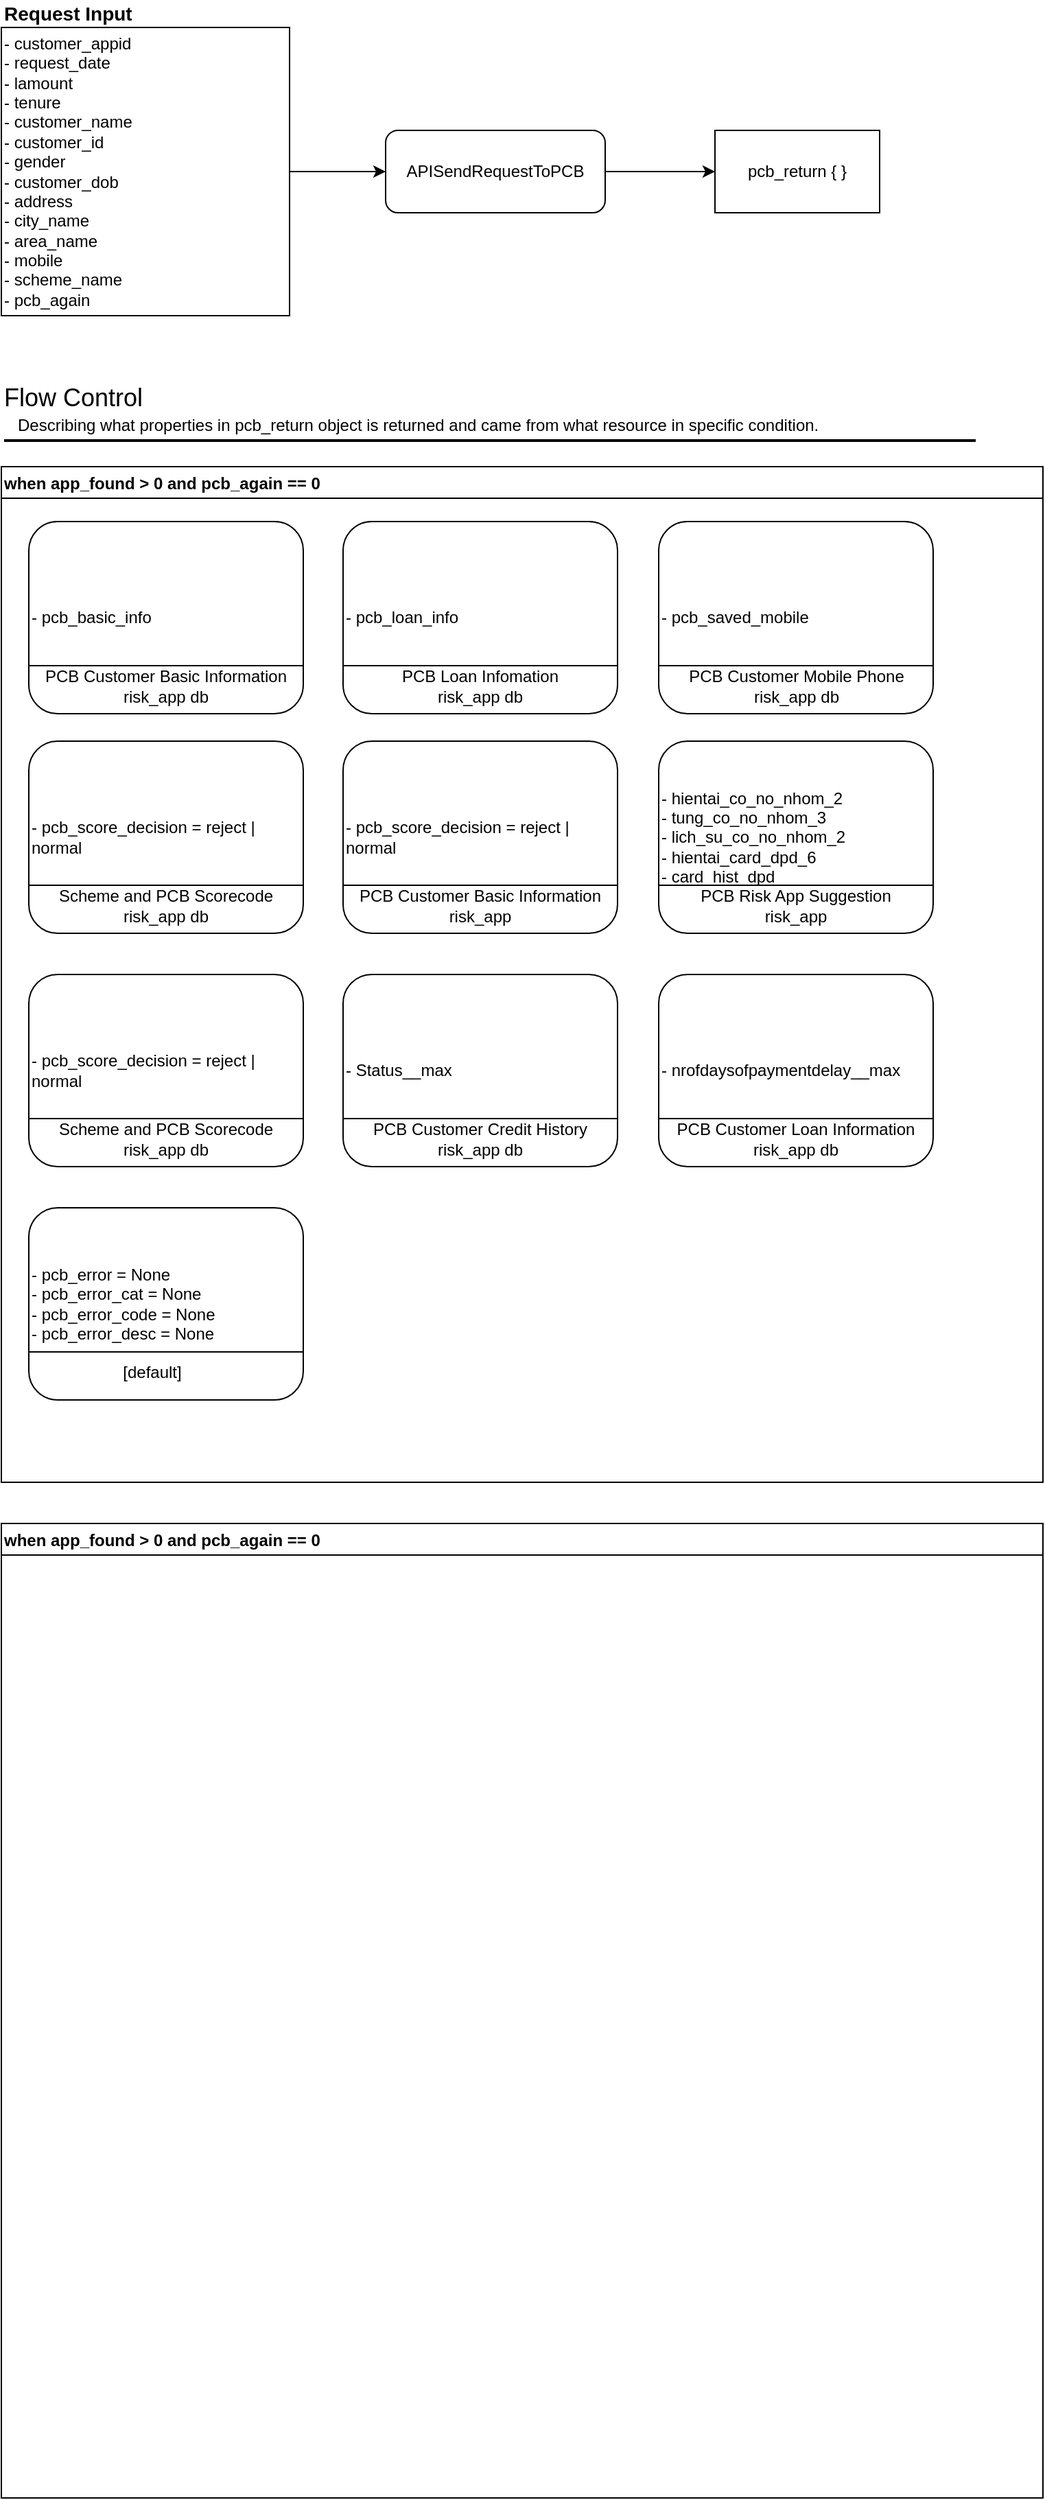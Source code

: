 <mxfile version="12.9.14" type="github">
  <diagram id="rKcrqlPdNRruzonRASAX" name="Page-1">
    <mxGraphModel dx="946" dy="1859" grid="1" gridSize="10" guides="1" tooltips="1" connect="1" arrows="1" fold="1" page="1" pageScale="1" pageWidth="850" pageHeight="1100" math="0" shadow="0">
      <root>
        <mxCell id="0" />
        <mxCell id="1" parent="0" />
        <mxCell id="lrESZ95CZe21nVSUrD8q-65" style="edgeStyle=orthogonalEdgeStyle;rounded=0;orthogonalLoop=1;jettySize=auto;html=1;entryX=0;entryY=0.5;entryDx=0;entryDy=0;" parent="1" source="lrESZ95CZe21nVSUrD8q-3" target="lrESZ95CZe21nVSUrD8q-64" edge="1">
          <mxGeometry relative="1" as="geometry" />
        </mxCell>
        <mxCell id="lrESZ95CZe21nVSUrD8q-3" value="APISendRequestToPCB" style="rounded=1;whiteSpace=wrap;html=1;" parent="1" vertex="1">
          <mxGeometry x="310" y="35" width="160" height="60" as="geometry" />
        </mxCell>
        <mxCell id="lrESZ95CZe21nVSUrD8q-7" value="" style="group" parent="1" vertex="1" connectable="0">
          <mxGeometry x="30" y="-60" width="210" height="230" as="geometry" />
        </mxCell>
        <mxCell id="lrESZ95CZe21nVSUrD8q-5" value="- customer_appid&lt;br&gt;- request_date&lt;br&gt;- lamount&lt;br&gt;- tenure&lt;br&gt;- customer_name&lt;br&gt;- customer_id&lt;br&gt;- gender&lt;br&gt;- customer_dob&lt;br&gt;- address&lt;br&gt;- city_name&lt;br&gt;- area_name&lt;br&gt;- mobile&lt;br&gt;- scheme_name&lt;br&gt;- pcb_again" style="whiteSpace=wrap;html=1;aspect=fixed;align=left;" parent="lrESZ95CZe21nVSUrD8q-7" vertex="1">
          <mxGeometry y="20" width="210" height="210" as="geometry" />
        </mxCell>
        <mxCell id="lrESZ95CZe21nVSUrD8q-6" value="&lt;b&gt;&lt;font style=&quot;font-size: 14px&quot;&gt;Request Input&lt;/font&gt;&lt;/b&gt;" style="text;html=1;strokeColor=none;fillColor=none;align=left;verticalAlign=middle;whiteSpace=wrap;rounded=0;" parent="lrESZ95CZe21nVSUrD8q-7" vertex="1">
          <mxGeometry width="120" height="20" as="geometry" />
        </mxCell>
        <mxCell id="lrESZ95CZe21nVSUrD8q-8" style="edgeStyle=orthogonalEdgeStyle;rounded=0;orthogonalLoop=1;jettySize=auto;html=1;entryX=0;entryY=0.5;entryDx=0;entryDy=0;" parent="1" source="lrESZ95CZe21nVSUrD8q-5" target="lrESZ95CZe21nVSUrD8q-3" edge="1">
          <mxGeometry relative="1" as="geometry" />
        </mxCell>
        <mxCell id="lrESZ95CZe21nVSUrD8q-14" value="when app_found &gt; 0 and pcb_again == 0" style="swimlane;startSize=23;align=left;" parent="1" vertex="1">
          <mxGeometry x="30" y="280" width="759" height="740" as="geometry" />
        </mxCell>
        <mxCell id="lrESZ95CZe21nVSUrD8q-21" value="" style="group" parent="lrESZ95CZe21nVSUrD8q-14" vertex="1" connectable="0">
          <mxGeometry x="20" y="40" width="280" height="140" as="geometry" />
        </mxCell>
        <mxCell id="lrESZ95CZe21nVSUrD8q-17" value="- pcb_basic_info" style="rounded=1;whiteSpace=wrap;html=1;align=left;" parent="lrESZ95CZe21nVSUrD8q-21" vertex="1">
          <mxGeometry width="200" height="140" as="geometry" />
        </mxCell>
        <mxCell id="lrESZ95CZe21nVSUrD8q-19" value="" style="endArrow=none;html=1;entryX=1;entryY=0.75;entryDx=0;entryDy=0;exitX=0;exitY=0.75;exitDx=0;exitDy=0;" parent="lrESZ95CZe21nVSUrD8q-21" source="lrESZ95CZe21nVSUrD8q-17" target="lrESZ95CZe21nVSUrD8q-17" edge="1">
          <mxGeometry width="50" height="50" relative="1" as="geometry">
            <mxPoint y="110" as="sourcePoint" />
            <mxPoint x="50" y="60" as="targetPoint" />
          </mxGeometry>
        </mxCell>
        <mxCell id="lrESZ95CZe21nVSUrD8q-20" value="PCB Customer Basic Information&lt;br&gt;risk_app db" style="text;html=1;strokeColor=none;fillColor=none;align=center;verticalAlign=middle;whiteSpace=wrap;rounded=0;" parent="lrESZ95CZe21nVSUrD8q-21" vertex="1">
          <mxGeometry y="110" width="200" height="20" as="geometry" />
        </mxCell>
        <mxCell id="lrESZ95CZe21nVSUrD8q-22" value="" style="group" parent="lrESZ95CZe21nVSUrD8q-14" vertex="1" connectable="0">
          <mxGeometry x="249" y="40" width="230" height="140" as="geometry" />
        </mxCell>
        <mxCell id="lrESZ95CZe21nVSUrD8q-23" value="- pcb_loan_info" style="rounded=1;whiteSpace=wrap;html=1;align=left;" parent="lrESZ95CZe21nVSUrD8q-22" vertex="1">
          <mxGeometry width="200" height="140" as="geometry" />
        </mxCell>
        <mxCell id="lrESZ95CZe21nVSUrD8q-24" value="" style="endArrow=none;html=1;entryX=1;entryY=0.75;entryDx=0;entryDy=0;exitX=0;exitY=0.75;exitDx=0;exitDy=0;" parent="lrESZ95CZe21nVSUrD8q-22" source="lrESZ95CZe21nVSUrD8q-23" target="lrESZ95CZe21nVSUrD8q-23" edge="1">
          <mxGeometry width="50" height="50" relative="1" as="geometry">
            <mxPoint y="110" as="sourcePoint" />
            <mxPoint x="50" y="60" as="targetPoint" />
          </mxGeometry>
        </mxCell>
        <mxCell id="lrESZ95CZe21nVSUrD8q-25" value="PCB Loan Infomation&lt;br&gt;risk_app db" style="text;html=1;strokeColor=none;fillColor=none;align=center;verticalAlign=middle;whiteSpace=wrap;rounded=0;" parent="lrESZ95CZe21nVSUrD8q-22" vertex="1">
          <mxGeometry x="25" y="110" width="150" height="20" as="geometry" />
        </mxCell>
        <mxCell id="lrESZ95CZe21nVSUrD8q-26" value="" style="group" parent="lrESZ95CZe21nVSUrD8q-14" vertex="1" connectable="0">
          <mxGeometry x="479" y="40" width="230" height="140" as="geometry" />
        </mxCell>
        <mxCell id="lrESZ95CZe21nVSUrD8q-27" value="- pcb_saved_mobile" style="rounded=1;whiteSpace=wrap;html=1;align=left;" parent="lrESZ95CZe21nVSUrD8q-26" vertex="1">
          <mxGeometry width="200" height="140" as="geometry" />
        </mxCell>
        <mxCell id="lrESZ95CZe21nVSUrD8q-28" value="" style="endArrow=none;html=1;entryX=1;entryY=0.75;entryDx=0;entryDy=0;exitX=0;exitY=0.75;exitDx=0;exitDy=0;" parent="lrESZ95CZe21nVSUrD8q-26" source="lrESZ95CZe21nVSUrD8q-27" target="lrESZ95CZe21nVSUrD8q-27" edge="1">
          <mxGeometry width="50" height="50" relative="1" as="geometry">
            <mxPoint y="110" as="sourcePoint" />
            <mxPoint x="50" y="60" as="targetPoint" />
          </mxGeometry>
        </mxCell>
        <mxCell id="lrESZ95CZe21nVSUrD8q-29" value="PCB Customer Mobile Phone&lt;br&gt;risk_app db" style="text;html=1;strokeColor=none;fillColor=none;align=center;verticalAlign=middle;whiteSpace=wrap;rounded=0;" parent="lrESZ95CZe21nVSUrD8q-26" vertex="1">
          <mxGeometry x="18" y="110" width="165" height="20" as="geometry" />
        </mxCell>
        <mxCell id="lrESZ95CZe21nVSUrD8q-30" value="" style="group" parent="lrESZ95CZe21nVSUrD8q-14" vertex="1" connectable="0">
          <mxGeometry x="20" y="200" width="280" height="140" as="geometry" />
        </mxCell>
        <mxCell id="lrESZ95CZe21nVSUrD8q-31" value="- pcb_score_decision = reject | normal" style="rounded=1;whiteSpace=wrap;html=1;align=left;" parent="lrESZ95CZe21nVSUrD8q-30" vertex="1">
          <mxGeometry width="200" height="140" as="geometry" />
        </mxCell>
        <mxCell id="lrESZ95CZe21nVSUrD8q-32" value="" style="endArrow=none;html=1;entryX=1;entryY=0.75;entryDx=0;entryDy=0;exitX=0;exitY=0.75;exitDx=0;exitDy=0;" parent="lrESZ95CZe21nVSUrD8q-30" source="lrESZ95CZe21nVSUrD8q-31" target="lrESZ95CZe21nVSUrD8q-31" edge="1">
          <mxGeometry width="50" height="50" relative="1" as="geometry">
            <mxPoint y="110" as="sourcePoint" />
            <mxPoint x="50" y="60" as="targetPoint" />
          </mxGeometry>
        </mxCell>
        <mxCell id="lrESZ95CZe21nVSUrD8q-33" value="Scheme and PCB Scorecode&lt;br&gt;risk_app db" style="text;html=1;strokeColor=none;fillColor=none;align=center;verticalAlign=middle;whiteSpace=wrap;rounded=0;" parent="lrESZ95CZe21nVSUrD8q-30" vertex="1">
          <mxGeometry y="110" width="200" height="20" as="geometry" />
        </mxCell>
        <mxCell id="lrESZ95CZe21nVSUrD8q-35" value="" style="group" parent="lrESZ95CZe21nVSUrD8q-14" vertex="1" connectable="0">
          <mxGeometry x="249" y="200" width="280" height="140" as="geometry" />
        </mxCell>
        <mxCell id="lrESZ95CZe21nVSUrD8q-36" value="- pcb_score_decision = reject | normal" style="rounded=1;whiteSpace=wrap;html=1;align=left;" parent="lrESZ95CZe21nVSUrD8q-35" vertex="1">
          <mxGeometry width="200" height="140" as="geometry" />
        </mxCell>
        <mxCell id="lrESZ95CZe21nVSUrD8q-37" value="" style="endArrow=none;html=1;entryX=1;entryY=0.75;entryDx=0;entryDy=0;exitX=0;exitY=0.75;exitDx=0;exitDy=0;" parent="lrESZ95CZe21nVSUrD8q-35" source="lrESZ95CZe21nVSUrD8q-36" target="lrESZ95CZe21nVSUrD8q-36" edge="1">
          <mxGeometry width="50" height="50" relative="1" as="geometry">
            <mxPoint y="110" as="sourcePoint" />
            <mxPoint x="50" y="60" as="targetPoint" />
          </mxGeometry>
        </mxCell>
        <mxCell id="lrESZ95CZe21nVSUrD8q-38" value="PCB Customer Basic Information&lt;br&gt;risk_app" style="text;html=1;strokeColor=none;fillColor=none;align=center;verticalAlign=middle;whiteSpace=wrap;rounded=0;" parent="lrESZ95CZe21nVSUrD8q-35" vertex="1">
          <mxGeometry y="110" width="200" height="20" as="geometry" />
        </mxCell>
        <mxCell id="lrESZ95CZe21nVSUrD8q-40" value="" style="group" parent="lrESZ95CZe21nVSUrD8q-14" vertex="1" connectable="0">
          <mxGeometry x="479" y="200" width="280" height="140" as="geometry" />
        </mxCell>
        <mxCell id="lrESZ95CZe21nVSUrD8q-41" value="- hientai_co_no_nhom_2&lt;br&gt;- tung_co_no_nhom_3&lt;br&gt;- lich_su_co_no_nhom_2&lt;br&gt;- hientai_card_dpd_6&lt;br&gt;- card_hist_dpd&lt;br&gt;" style="rounded=1;whiteSpace=wrap;html=1;align=left;" parent="lrESZ95CZe21nVSUrD8q-40" vertex="1">
          <mxGeometry width="200" height="140" as="geometry" />
        </mxCell>
        <mxCell id="lrESZ95CZe21nVSUrD8q-42" value="" style="endArrow=none;html=1;entryX=1;entryY=0.75;entryDx=0;entryDy=0;exitX=0;exitY=0.75;exitDx=0;exitDy=0;" parent="lrESZ95CZe21nVSUrD8q-40" source="lrESZ95CZe21nVSUrD8q-41" target="lrESZ95CZe21nVSUrD8q-41" edge="1">
          <mxGeometry width="50" height="50" relative="1" as="geometry">
            <mxPoint y="110" as="sourcePoint" />
            <mxPoint x="50" y="60" as="targetPoint" />
          </mxGeometry>
        </mxCell>
        <mxCell id="lrESZ95CZe21nVSUrD8q-43" value="PCB Risk App Suggestion&lt;br&gt;risk_app" style="text;html=1;strokeColor=none;fillColor=none;align=center;verticalAlign=middle;whiteSpace=wrap;rounded=0;" parent="lrESZ95CZe21nVSUrD8q-40" vertex="1">
          <mxGeometry y="110" width="200" height="20" as="geometry" />
        </mxCell>
        <mxCell id="lrESZ95CZe21nVSUrD8q-44" value="" style="group" parent="lrESZ95CZe21nVSUrD8q-14" vertex="1" connectable="0">
          <mxGeometry x="20" y="370" width="280" height="140" as="geometry" />
        </mxCell>
        <mxCell id="lrESZ95CZe21nVSUrD8q-45" value="- pcb_score_decision = reject | normal" style="rounded=1;whiteSpace=wrap;html=1;align=left;" parent="lrESZ95CZe21nVSUrD8q-44" vertex="1">
          <mxGeometry width="200" height="140" as="geometry" />
        </mxCell>
        <mxCell id="lrESZ95CZe21nVSUrD8q-46" value="" style="endArrow=none;html=1;entryX=1;entryY=0.75;entryDx=0;entryDy=0;exitX=0;exitY=0.75;exitDx=0;exitDy=0;" parent="lrESZ95CZe21nVSUrD8q-44" source="lrESZ95CZe21nVSUrD8q-45" target="lrESZ95CZe21nVSUrD8q-45" edge="1">
          <mxGeometry width="50" height="50" relative="1" as="geometry">
            <mxPoint y="110" as="sourcePoint" />
            <mxPoint x="50" y="60" as="targetPoint" />
          </mxGeometry>
        </mxCell>
        <mxCell id="lrESZ95CZe21nVSUrD8q-47" value="Scheme and PCB Scorecode&lt;br&gt;risk_app db" style="text;html=1;strokeColor=none;fillColor=none;align=center;verticalAlign=middle;whiteSpace=wrap;rounded=0;" parent="lrESZ95CZe21nVSUrD8q-44" vertex="1">
          <mxGeometry y="110" width="200" height="20" as="geometry" />
        </mxCell>
        <mxCell id="lrESZ95CZe21nVSUrD8q-48" value="" style="group" parent="lrESZ95CZe21nVSUrD8q-14" vertex="1" connectable="0">
          <mxGeometry x="249" y="370" width="280" height="140" as="geometry" />
        </mxCell>
        <mxCell id="lrESZ95CZe21nVSUrD8q-49" value="- Status__max" style="rounded=1;whiteSpace=wrap;html=1;align=left;" parent="lrESZ95CZe21nVSUrD8q-48" vertex="1">
          <mxGeometry width="200" height="140" as="geometry" />
        </mxCell>
        <mxCell id="lrESZ95CZe21nVSUrD8q-50" value="" style="endArrow=none;html=1;entryX=1;entryY=0.75;entryDx=0;entryDy=0;exitX=0;exitY=0.75;exitDx=0;exitDy=0;" parent="lrESZ95CZe21nVSUrD8q-48" source="lrESZ95CZe21nVSUrD8q-49" target="lrESZ95CZe21nVSUrD8q-49" edge="1">
          <mxGeometry width="50" height="50" relative="1" as="geometry">
            <mxPoint y="110" as="sourcePoint" />
            <mxPoint x="50" y="60" as="targetPoint" />
          </mxGeometry>
        </mxCell>
        <mxCell id="lrESZ95CZe21nVSUrD8q-51" value="PCB Customer Credit History&lt;br&gt;risk_app db" style="text;html=1;strokeColor=none;fillColor=none;align=center;verticalAlign=middle;whiteSpace=wrap;rounded=0;" parent="lrESZ95CZe21nVSUrD8q-48" vertex="1">
          <mxGeometry y="110" width="200" height="20" as="geometry" />
        </mxCell>
        <mxCell id="lrESZ95CZe21nVSUrD8q-52" value="" style="group" parent="lrESZ95CZe21nVSUrD8q-14" vertex="1" connectable="0">
          <mxGeometry x="479" y="370" width="280" height="140" as="geometry" />
        </mxCell>
        <mxCell id="lrESZ95CZe21nVSUrD8q-53" value="- nrofdaysofpaymentdelay__max" style="rounded=1;whiteSpace=wrap;html=1;align=left;" parent="lrESZ95CZe21nVSUrD8q-52" vertex="1">
          <mxGeometry width="200" height="140" as="geometry" />
        </mxCell>
        <mxCell id="lrESZ95CZe21nVSUrD8q-54" value="" style="endArrow=none;html=1;entryX=1;entryY=0.75;entryDx=0;entryDy=0;exitX=0;exitY=0.75;exitDx=0;exitDy=0;" parent="lrESZ95CZe21nVSUrD8q-52" source="lrESZ95CZe21nVSUrD8q-53" target="lrESZ95CZe21nVSUrD8q-53" edge="1">
          <mxGeometry width="50" height="50" relative="1" as="geometry">
            <mxPoint y="110" as="sourcePoint" />
            <mxPoint x="50" y="60" as="targetPoint" />
          </mxGeometry>
        </mxCell>
        <mxCell id="lrESZ95CZe21nVSUrD8q-55" value="PCB Customer Loan Information&lt;br&gt;risk_app db" style="text;html=1;strokeColor=none;fillColor=none;align=center;verticalAlign=middle;whiteSpace=wrap;rounded=0;" parent="lrESZ95CZe21nVSUrD8q-52" vertex="1">
          <mxGeometry y="110" width="200" height="20" as="geometry" />
        </mxCell>
        <mxCell id="lrESZ95CZe21nVSUrD8q-56" value="" style="group" parent="lrESZ95CZe21nVSUrD8q-14" vertex="1" connectable="0">
          <mxGeometry x="20" y="540" width="280" height="140" as="geometry" />
        </mxCell>
        <mxCell id="lrESZ95CZe21nVSUrD8q-57" value="- pcb_error = None&lt;br&gt;- pcb_error_cat = None&lt;br&gt;- pcb_error_code = None&lt;br&gt;- pcb_error_desc = None" style="rounded=1;whiteSpace=wrap;html=1;align=left;" parent="lrESZ95CZe21nVSUrD8q-56" vertex="1">
          <mxGeometry width="200" height="140" as="geometry" />
        </mxCell>
        <mxCell id="lrESZ95CZe21nVSUrD8q-58" value="" style="endArrow=none;html=1;entryX=1;entryY=0.75;entryDx=0;entryDy=0;exitX=0;exitY=0.75;exitDx=0;exitDy=0;" parent="lrESZ95CZe21nVSUrD8q-56" source="lrESZ95CZe21nVSUrD8q-57" target="lrESZ95CZe21nVSUrD8q-57" edge="1">
          <mxGeometry width="50" height="50" relative="1" as="geometry">
            <mxPoint y="110" as="sourcePoint" />
            <mxPoint x="50" y="60" as="targetPoint" />
          </mxGeometry>
        </mxCell>
        <mxCell id="6qi6XsfwkMvqxvJdKaaW-1" value="[default]" style="text;html=1;strokeColor=none;fillColor=none;align=center;verticalAlign=middle;whiteSpace=wrap;rounded=0;" vertex="1" parent="lrESZ95CZe21nVSUrD8q-56">
          <mxGeometry x="-10" y="110" width="200" height="20" as="geometry" />
        </mxCell>
        <mxCell id="lrESZ95CZe21nVSUrD8q-15" value="&lt;span style=&quot;font-size: 18px&quot;&gt;Flow Control&lt;/span&gt;" style="text;html=1;strokeColor=none;fillColor=none;align=left;verticalAlign=middle;whiteSpace=wrap;rounded=0;" parent="1" vertex="1">
          <mxGeometry x="30" y="220" width="150" height="20" as="geometry" />
        </mxCell>
        <mxCell id="lrESZ95CZe21nVSUrD8q-16" value="" style="line;strokeWidth=2;html=1;align=left;" parent="1" vertex="1">
          <mxGeometry x="32" y="256" width="708" height="10" as="geometry" />
        </mxCell>
        <mxCell id="lrESZ95CZe21nVSUrD8q-64" value="pcb_return { }" style="rounded=0;whiteSpace=wrap;html=1;align=center;" parent="1" vertex="1">
          <mxGeometry x="550" y="35" width="120" height="60" as="geometry" />
        </mxCell>
        <mxCell id="lrESZ95CZe21nVSUrD8q-110" value="when app_found &gt; 0 and pcb_again == 0" style="swimlane;startSize=23;align=left;" parent="1" vertex="1">
          <mxGeometry x="30" y="1050" width="759" height="710" as="geometry" />
        </mxCell>
        <mxCell id="6qi6XsfwkMvqxvJdKaaW-2" value="Describing what properties in pcb_return object is returned and came from what resource in specific condition." style="text;html=1;strokeColor=none;fillColor=none;align=left;verticalAlign=middle;whiteSpace=wrap;rounded=0;" vertex="1" parent="1">
          <mxGeometry x="40" y="240" width="730" height="20" as="geometry" />
        </mxCell>
      </root>
    </mxGraphModel>
  </diagram>
</mxfile>
